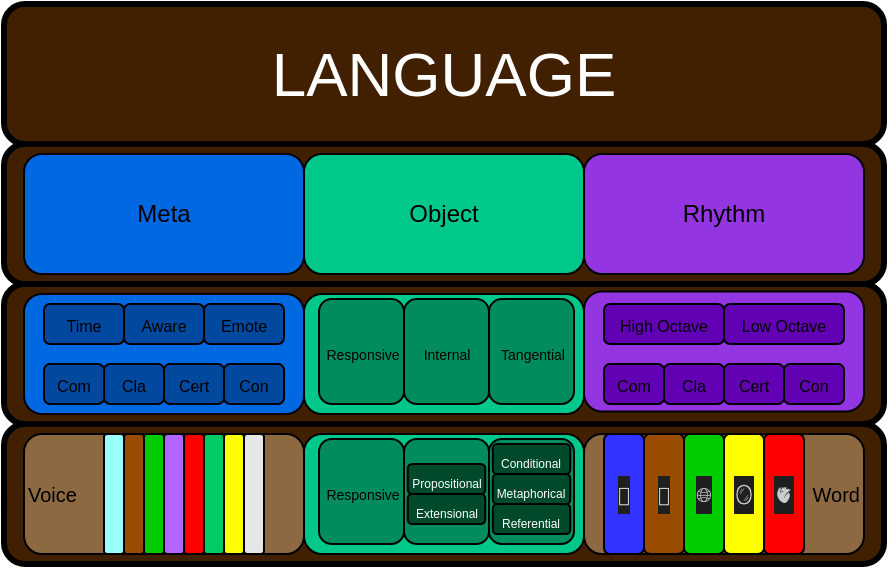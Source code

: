 <mxfile version="25.0.1">
  <diagram name="Page-1" id="CeZpkGh58d5hwhXqCsuH">
    <mxGraphModel dx="1424" dy="334" grid="1" gridSize="10" guides="1" tooltips="1" connect="1" arrows="1" fold="1" page="1" pageScale="1" pageWidth="850" pageHeight="1100" math="0" shadow="0">
      <root>
        <mxCell id="0" />
        <mxCell id="1" parent="0" />
        <mxCell id="dSF_r19liET6p1RPj9QD-1" value="&lt;font color=&quot;#ffffff&quot; style=&quot;font-size: 31px;&quot;&gt;LANGUAGE&lt;/font&gt;" style="rounded=1;whiteSpace=wrap;html=1;fillColor=#402000;strokeWidth=3;" parent="1" vertex="1">
          <mxGeometry y="120" width="440" height="70" as="geometry" />
        </mxCell>
        <mxCell id="dSF_r19liET6p1RPj9QD-3" value="" style="rounded=1;whiteSpace=wrap;html=1;fillColor=#402000;strokeWidth=3;movable=1;resizable=1;rotatable=1;deletable=1;editable=1;locked=0;connectable=1;" parent="1" vertex="1">
          <mxGeometry y="190" width="440" height="70" as="geometry" />
        </mxCell>
        <mxCell id="dSF_r19liET6p1RPj9QD-4" value="Meta" style="rounded=1;whiteSpace=wrap;html=1;fillColor=#0068E1;movable=1;resizable=1;rotatable=1;deletable=1;editable=1;locked=0;connectable=1;" parent="1" vertex="1">
          <mxGeometry x="10" y="195" width="140" height="60" as="geometry" />
        </mxCell>
        <mxCell id="dSF_r19liET6p1RPj9QD-7" value="Object" style="rounded=1;whiteSpace=wrap;html=1;fillColor=#00C78A;movable=1;resizable=1;rotatable=1;deletable=1;editable=1;locked=0;connectable=1;" parent="1" vertex="1">
          <mxGeometry x="150" y="195" width="140" height="60" as="geometry" />
        </mxCell>
        <mxCell id="dSF_r19liET6p1RPj9QD-8" value="Rhythm" style="rounded=1;whiteSpace=wrap;html=1;fillColor=#9336E1;movable=1;resizable=1;rotatable=1;deletable=1;editable=1;locked=0;connectable=1;" parent="1" vertex="1">
          <mxGeometry x="290" y="195" width="140" height="60" as="geometry" />
        </mxCell>
        <mxCell id="dSF_r19liET6p1RPj9QD-9" value="" style="rounded=1;whiteSpace=wrap;html=1;fillColor=#402000;strokeWidth=3;movable=1;resizable=1;rotatable=1;deletable=1;editable=1;locked=0;connectable=1;" parent="1" vertex="1">
          <mxGeometry y="260" width="440" height="70" as="geometry" />
        </mxCell>
        <mxCell id="dSF_r19liET6p1RPj9QD-30" value="" style="rounded=1;whiteSpace=wrap;html=1;fillColor=#402000;strokeWidth=3;movable=1;resizable=1;rotatable=1;deletable=1;editable=1;locked=0;connectable=1;" parent="1" vertex="1">
          <mxGeometry y="330" width="440" height="70" as="geometry" />
        </mxCell>
        <mxCell id="dSF_r19liET6p1RPj9QD-31" value="" style="group" parent="1" vertex="1" connectable="0">
          <mxGeometry x="150" y="265" width="140" height="60" as="geometry" />
        </mxCell>
        <mxCell id="dSF_r19liET6p1RPj9QD-18" value="" style="rounded=1;whiteSpace=wrap;html=1;fillColor=#00C78A;movable=1;resizable=1;rotatable=1;deletable=1;editable=1;locked=0;connectable=1;" parent="dSF_r19liET6p1RPj9QD-31" vertex="1">
          <mxGeometry width="140" height="60" as="geometry" />
        </mxCell>
        <mxCell id="dSF_r19liET6p1RPj9QD-19" value="&lt;font style=&quot;font-size: 7px;&quot;&gt;Responsive&lt;/font&gt;" style="rounded=1;whiteSpace=wrap;html=1;fillColor=#008C5D;" parent="dSF_r19liET6p1RPj9QD-31" vertex="1">
          <mxGeometry x="7.5" y="2.5" width="42.5" height="52.5" as="geometry" />
        </mxCell>
        <mxCell id="dSF_r19liET6p1RPj9QD-21" value="&lt;font style=&quot;font-size: 7px;&quot;&gt;Internal&lt;/font&gt;" style="rounded=1;whiteSpace=wrap;html=1;fillColor=#008C5D;" parent="dSF_r19liET6p1RPj9QD-31" vertex="1">
          <mxGeometry x="50" y="2.5" width="42.5" height="52.5" as="geometry" />
        </mxCell>
        <mxCell id="dSF_r19liET6p1RPj9QD-22" value="&lt;font style=&quot;font-size: 7px;&quot;&gt;Tangential&lt;/font&gt;" style="rounded=1;whiteSpace=wrap;html=1;fillColor=#008C5D;" parent="dSF_r19liET6p1RPj9QD-31" vertex="1">
          <mxGeometry x="92.5" y="2.5" width="42.5" height="52.5" as="geometry" />
        </mxCell>
        <mxCell id="dSF_r19liET6p1RPj9QD-32" value="" style="group" parent="1" vertex="1" connectable="0">
          <mxGeometry x="10" y="265" width="140" height="60" as="geometry" />
        </mxCell>
        <mxCell id="dSF_r19liET6p1RPj9QD-10" value="" style="rounded=1;whiteSpace=wrap;html=1;fillColor=#0068E1;movable=1;resizable=1;rotatable=1;deletable=1;editable=1;locked=0;connectable=1;" parent="dSF_r19liET6p1RPj9QD-32" vertex="1">
          <mxGeometry width="140" height="60" as="geometry" />
        </mxCell>
        <mxCell id="dSF_r19liET6p1RPj9QD-11" value="&lt;font style=&quot;font-size: 8px;&quot;&gt;Time&lt;/font&gt;" style="rounded=1;whiteSpace=wrap;html=1;fillColor=#00499F;" parent="dSF_r19liET6p1RPj9QD-32" vertex="1">
          <mxGeometry x="10" y="5" width="40" height="20" as="geometry" />
        </mxCell>
        <mxCell id="dSF_r19liET6p1RPj9QD-12" value="&lt;font style=&quot;font-size: 8px;&quot;&gt;Aware&lt;/font&gt;" style="rounded=1;whiteSpace=wrap;html=1;fillColor=#00499F;" parent="dSF_r19liET6p1RPj9QD-32" vertex="1">
          <mxGeometry x="50" y="5" width="40" height="20" as="geometry" />
        </mxCell>
        <mxCell id="dSF_r19liET6p1RPj9QD-13" value="&lt;font style=&quot;font-size: 8px;&quot;&gt;Emote&lt;/font&gt;" style="rounded=1;whiteSpace=wrap;html=1;fillColor=#00499F;" parent="dSF_r19liET6p1RPj9QD-32" vertex="1">
          <mxGeometry x="90" y="5" width="40" height="20" as="geometry" />
        </mxCell>
        <mxCell id="dSF_r19liET6p1RPj9QD-14" value="&lt;font style=&quot;font-size: 8px;&quot;&gt;Com&lt;/font&gt;" style="rounded=1;whiteSpace=wrap;html=1;fillColor=#00499F;" parent="dSF_r19liET6p1RPj9QD-32" vertex="1">
          <mxGeometry x="10" y="35" width="30" height="20" as="geometry" />
        </mxCell>
        <mxCell id="dSF_r19liET6p1RPj9QD-15" value="&lt;font style=&quot;font-size: 8px;&quot;&gt;Cla&lt;/font&gt;" style="rounded=1;whiteSpace=wrap;html=1;fillColor=#00499F;" parent="dSF_r19liET6p1RPj9QD-32" vertex="1">
          <mxGeometry x="40" y="35" width="30" height="20" as="geometry" />
        </mxCell>
        <mxCell id="dSF_r19liET6p1RPj9QD-16" value="&lt;font style=&quot;font-size: 8px;&quot;&gt;Cert&lt;/font&gt;" style="rounded=1;whiteSpace=wrap;html=1;fillColor=#00499F;" parent="dSF_r19liET6p1RPj9QD-32" vertex="1">
          <mxGeometry x="70" y="35" width="30" height="20" as="geometry" />
        </mxCell>
        <mxCell id="dSF_r19liET6p1RPj9QD-17" value="&lt;font style=&quot;font-size: 8px;&quot;&gt;Con&lt;/font&gt;" style="rounded=1;whiteSpace=wrap;html=1;fillColor=#00499F;" parent="dSF_r19liET6p1RPj9QD-32" vertex="1">
          <mxGeometry x="100" y="35" width="30" height="20" as="geometry" />
        </mxCell>
        <mxCell id="dSF_r19liET6p1RPj9QD-33" value="" style="group" parent="1" vertex="1" connectable="0">
          <mxGeometry x="290" y="263.75" width="140" height="60" as="geometry" />
        </mxCell>
        <mxCell id="dSF_r19liET6p1RPj9QD-23" value="" style="rounded=1;whiteSpace=wrap;html=1;fillColor=#9336E1;movable=1;resizable=1;rotatable=1;deletable=1;editable=1;locked=0;connectable=1;" parent="dSF_r19liET6p1RPj9QD-33" vertex="1">
          <mxGeometry width="140" height="60" as="geometry" />
        </mxCell>
        <mxCell id="dSF_r19liET6p1RPj9QD-24" value="&lt;font style=&quot;font-size: 8px;&quot;&gt;High Octave&lt;/font&gt;" style="rounded=1;whiteSpace=wrap;html=1;fillColor=#6200B3;" parent="dSF_r19liET6p1RPj9QD-33" vertex="1">
          <mxGeometry x="10" y="6.25" width="60" height="20" as="geometry" />
        </mxCell>
        <mxCell id="dSF_r19liET6p1RPj9QD-25" value="&lt;font style=&quot;font-size: 8px;&quot;&gt;Low Octave&lt;/font&gt;" style="rounded=1;whiteSpace=wrap;html=1;fillColor=#6200B3;" parent="dSF_r19liET6p1RPj9QD-33" vertex="1">
          <mxGeometry x="70" y="6.25" width="60" height="20" as="geometry" />
        </mxCell>
        <mxCell id="dSF_r19liET6p1RPj9QD-54" value="&lt;font style=&quot;font-size: 8px;&quot;&gt;Com&lt;/font&gt;" style="rounded=1;whiteSpace=wrap;html=1;fillColor=#6200B3;" parent="dSF_r19liET6p1RPj9QD-33" vertex="1">
          <mxGeometry x="10" y="36.25" width="30" height="20" as="geometry" />
        </mxCell>
        <mxCell id="dSF_r19liET6p1RPj9QD-55" value="&lt;font style=&quot;font-size: 8px;&quot;&gt;Cla&lt;/font&gt;" style="rounded=1;whiteSpace=wrap;html=1;fillColor=#6200B3;" parent="dSF_r19liET6p1RPj9QD-33" vertex="1">
          <mxGeometry x="40" y="36.25" width="30" height="20" as="geometry" />
        </mxCell>
        <mxCell id="dSF_r19liET6p1RPj9QD-56" value="&lt;font style=&quot;font-size: 8px;&quot;&gt;Cert&lt;/font&gt;" style="rounded=1;whiteSpace=wrap;html=1;fillColor=#6200B3;" parent="dSF_r19liET6p1RPj9QD-33" vertex="1">
          <mxGeometry x="70" y="36.25" width="30" height="20" as="geometry" />
        </mxCell>
        <mxCell id="dSF_r19liET6p1RPj9QD-57" value="&lt;font style=&quot;font-size: 8px;&quot;&gt;Con&lt;/font&gt;" style="rounded=1;whiteSpace=wrap;html=1;fillColor=#6200B3;" parent="dSF_r19liET6p1RPj9QD-33" vertex="1">
          <mxGeometry x="100" y="36.25" width="30" height="20" as="geometry" />
        </mxCell>
        <mxCell id="dSF_r19liET6p1RPj9QD-34" value="" style="group" parent="1" vertex="1" connectable="0">
          <mxGeometry x="150" y="335" width="140" height="60" as="geometry" />
        </mxCell>
        <mxCell id="dSF_r19liET6p1RPj9QD-35" value="" style="rounded=1;whiteSpace=wrap;html=1;fillColor=#00C78A;movable=1;resizable=1;rotatable=1;deletable=1;editable=1;locked=0;connectable=1;" parent="dSF_r19liET6p1RPj9QD-34" vertex="1">
          <mxGeometry width="140" height="60" as="geometry" />
        </mxCell>
        <mxCell id="dSF_r19liET6p1RPj9QD-36" value="&lt;font style=&quot;font-size: 7px;&quot;&gt;Responsive&lt;/font&gt;" style="rounded=1;whiteSpace=wrap;html=1;fillColor=#008C5D;" parent="dSF_r19liET6p1RPj9QD-34" vertex="1">
          <mxGeometry x="7.5" y="2.5" width="42.5" height="52.5" as="geometry" />
        </mxCell>
        <mxCell id="dSF_r19liET6p1RPj9QD-37" value="" style="rounded=1;whiteSpace=wrap;html=1;fillColor=#008C5D;" parent="dSF_r19liET6p1RPj9QD-34" vertex="1">
          <mxGeometry x="50" y="2.5" width="42.5" height="52.5" as="geometry" />
        </mxCell>
        <mxCell id="dSF_r19liET6p1RPj9QD-38" value="" style="rounded=1;whiteSpace=wrap;html=1;fillColor=#008C5D;" parent="dSF_r19liET6p1RPj9QD-34" vertex="1">
          <mxGeometry x="92.5" y="2.5" width="42.5" height="52.5" as="geometry" />
        </mxCell>
        <mxCell id="dSF_r19liET6p1RPj9QD-39" value="&lt;span style=&quot;color: rgb(255, 255, 255); font-size: 6px;&quot;&gt;Propositional&lt;/span&gt;" style="rounded=1;whiteSpace=wrap;html=1;fillColor=#004A2B;" parent="dSF_r19liET6p1RPj9QD-34" vertex="1">
          <mxGeometry x="51.88" y="15" width="38.75" height="15" as="geometry" />
        </mxCell>
        <mxCell id="dSF_r19liET6p1RPj9QD-40" value="&lt;font color=&quot;#ffffff&quot; style=&quot;font-size: 6px;&quot;&gt;Extensional&lt;/font&gt;" style="rounded=1;whiteSpace=wrap;html=1;fillColor=#004A2B;" parent="dSF_r19liET6p1RPj9QD-34" vertex="1">
          <mxGeometry x="51.87" y="30" width="38.75" height="15" as="geometry" />
        </mxCell>
        <mxCell id="dSF_r19liET6p1RPj9QD-48" value="&lt;span style=&quot;color: rgb(255, 255, 255); font-size: 6px;&quot;&gt;Conditional&lt;/span&gt;" style="rounded=1;whiteSpace=wrap;html=1;fillColor=#004A2B;" parent="dSF_r19liET6p1RPj9QD-34" vertex="1">
          <mxGeometry x="94.38" y="5" width="38.75" height="15" as="geometry" />
        </mxCell>
        <mxCell id="dSF_r19liET6p1RPj9QD-49" value="&lt;font color=&quot;#ffffff&quot;&gt;&lt;span style=&quot;font-size: 6px;&quot;&gt;Metaphorical&lt;/span&gt;&lt;/font&gt;" style="rounded=1;whiteSpace=wrap;html=1;fillColor=#004A2B;" parent="dSF_r19liET6p1RPj9QD-34" vertex="1">
          <mxGeometry x="94.38" y="20" width="38.75" height="15" as="geometry" />
        </mxCell>
        <mxCell id="dSF_r19liET6p1RPj9QD-50" value="&lt;span style=&quot;color: rgb(255, 255, 255); font-size: 6px;&quot;&gt;Referential&lt;/span&gt;" style="rounded=1;whiteSpace=wrap;html=1;fillColor=#004A2B;" parent="dSF_r19liET6p1RPj9QD-34" vertex="1">
          <mxGeometry x="94.38" y="35" width="38.75" height="15" as="geometry" />
        </mxCell>
        <mxCell id="dSF_r19liET6p1RPj9QD-52" value="&lt;font style=&quot;font-size: 10px;&quot;&gt;Voice&lt;/font&gt;" style="rounded=1;whiteSpace=wrap;html=1;fillColor=#8c6940;movable=1;resizable=1;rotatable=1;deletable=1;editable=1;locked=0;connectable=1;align=left;" parent="1" vertex="1">
          <mxGeometry x="10" y="335" width="140" height="60" as="geometry" />
        </mxCell>
        <mxCell id="dSF_r19liET6p1RPj9QD-53" value="&lt;font style=&quot;font-size: 10px;&quot;&gt;Word&lt;/font&gt;" style="rounded=1;whiteSpace=wrap;html=1;fillColor=#8c6940;movable=1;resizable=1;rotatable=1;deletable=1;editable=1;locked=0;connectable=1;align=right;" parent="1" vertex="1">
          <mxGeometry x="290" y="335" width="140" height="60" as="geometry" />
        </mxCell>
        <mxCell id="dSF_r19liET6p1RPj9QD-58" value="" style="rounded=1;whiteSpace=wrap;html=1;fillColor=#99FFFF;" parent="1" vertex="1">
          <mxGeometry x="50" y="335" width="10" height="60" as="geometry" />
        </mxCell>
        <mxCell id="dSF_r19liET6p1RPj9QD-59" value="" style="rounded=1;whiteSpace=wrap;html=1;fillColor=#994C00;" parent="1" vertex="1">
          <mxGeometry x="60" y="335" width="10" height="60" as="geometry" />
        </mxCell>
        <mxCell id="dSF_r19liET6p1RPj9QD-60" value="" style="rounded=1;whiteSpace=wrap;html=1;fillColor=#00CC00;" parent="1" vertex="1">
          <mxGeometry x="70" y="335" width="10" height="60" as="geometry" />
        </mxCell>
        <mxCell id="dSF_r19liET6p1RPj9QD-61" value="" style="rounded=1;whiteSpace=wrap;html=1;fillColor=#B266FF;" parent="1" vertex="1">
          <mxGeometry x="80" y="335" width="10" height="60" as="geometry" />
        </mxCell>
        <mxCell id="dSF_r19liET6p1RPj9QD-62" value="" style="rounded=1;whiteSpace=wrap;html=1;fillColor=#FF0000;" parent="1" vertex="1">
          <mxGeometry x="90" y="335" width="10" height="60" as="geometry" />
        </mxCell>
        <mxCell id="dSF_r19liET6p1RPj9QD-63" value="" style="rounded=1;whiteSpace=wrap;html=1;fillColor=#00CC66;" parent="1" vertex="1">
          <mxGeometry x="100" y="335" width="10" height="60" as="geometry" />
        </mxCell>
        <mxCell id="dSF_r19liET6p1RPj9QD-64" value="" style="rounded=1;whiteSpace=wrap;html=1;fillColor=#FFFF00;" parent="1" vertex="1">
          <mxGeometry x="110" y="335" width="10" height="60" as="geometry" />
        </mxCell>
        <mxCell id="dSF_r19liET6p1RPj9QD-65" value="" style="rounded=1;whiteSpace=wrap;html=1;fillColor=#E6E6E6;" parent="1" vertex="1">
          <mxGeometry x="120" y="335" width="10" height="60" as="geometry" />
        </mxCell>
        <mxCell id="dSF_r19liET6p1RPj9QD-66" value="&lt;div style=&quot;color: rgb(204, 204, 204); background-color: rgb(31, 31, 31); font-family: &amp;quot;Droid Sans Mono&amp;quot;, &amp;quot;monospace&amp;quot;, monospace; line-height: 19px; white-space: pre;&quot;&gt;&lt;font style=&quot;font-size: 10px;&quot;&gt;🧠&lt;/font&gt;&lt;/div&gt;" style="rounded=1;whiteSpace=wrap;html=1;fillColor=#3333FF;" parent="1" vertex="1">
          <mxGeometry x="300" y="335" width="20" height="60" as="geometry" />
        </mxCell>
        <mxCell id="dSF_r19liET6p1RPj9QD-67" value="&lt;div style=&quot;color: rgb(204, 204, 204); background-color: rgb(31, 31, 31); font-family: &amp;quot;Droid Sans Mono&amp;quot;, &amp;quot;monospace&amp;quot;, monospace; line-height: 19px; white-space: pre;&quot;&gt;&lt;font style=&quot;font-size: 10px;&quot;&gt;💾&lt;/font&gt;&lt;/div&gt;" style="rounded=1;whiteSpace=wrap;html=1;fillColor=#994C00;" parent="1" vertex="1">
          <mxGeometry x="320" y="335" width="20" height="60" as="geometry" />
        </mxCell>
        <mxCell id="dSF_r19liET6p1RPj9QD-68" value="&lt;div style=&quot;color: rgb(204, 204, 204); background-color: rgb(31, 31, 31); font-family: &amp;quot;Droid Sans Mono&amp;quot;, &amp;quot;monospace&amp;quot;, monospace; line-height: 19px; white-space: pre;&quot;&gt;&lt;font style=&quot;font-size: 10px;&quot;&gt;🌐&lt;/font&gt;&lt;/div&gt;" style="rounded=1;whiteSpace=wrap;html=1;fillColor=#00CC00;" parent="1" vertex="1">
          <mxGeometry x="340" y="335" width="20" height="60" as="geometry" />
        </mxCell>
        <mxCell id="dSF_r19liET6p1RPj9QD-69" value="&lt;div style=&quot;color: rgb(204, 204, 204); background-color: rgb(31, 31, 31); font-family: &amp;quot;Droid Sans Mono&amp;quot;, &amp;quot;monospace&amp;quot;, monospace; line-height: 19px; white-space: pre;&quot;&gt;&lt;font style=&quot;font-size: 10px;&quot;&gt;🪞&lt;/font&gt;&lt;/div&gt;" style="rounded=1;whiteSpace=wrap;html=1;fillColor=#FFFF00;" parent="1" vertex="1">
          <mxGeometry x="360" y="335" width="20" height="60" as="geometry" />
        </mxCell>
        <mxCell id="dSF_r19liET6p1RPj9QD-70" value="&lt;div style=&quot;color: rgb(204, 204, 204); background-color: rgb(31, 31, 31); font-family: &amp;quot;Droid Sans Mono&amp;quot;, &amp;quot;monospace&amp;quot;, monospace; line-height: 19px; white-space: pre;&quot;&gt;&lt;font style=&quot;font-size: 10px;&quot;&gt;🫀&lt;/font&gt;&lt;/div&gt;" style="rounded=1;whiteSpace=wrap;html=1;fillColor=#FF0000;" parent="1" vertex="1">
          <mxGeometry x="380" y="335" width="20" height="60" as="geometry" />
        </mxCell>
      </root>
    </mxGraphModel>
  </diagram>
</mxfile>
